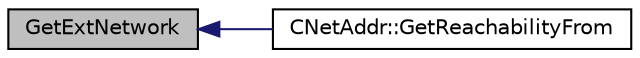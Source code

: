 digraph "GetExtNetwork"
{
  edge [fontname="Helvetica",fontsize="10",labelfontname="Helvetica",labelfontsize="10"];
  node [fontname="Helvetica",fontsize="10",shape=record];
  rankdir="LR";
  Node222 [label="GetExtNetwork",height=0.2,width=0.4,color="black", fillcolor="grey75", style="filled", fontcolor="black"];
  Node222 -> Node223 [dir="back",color="midnightblue",fontsize="10",style="solid",fontname="Helvetica"];
  Node223 [label="CNetAddr::GetReachabilityFrom",height=0.2,width=0.4,color="black", fillcolor="white", style="filled",URL="$d3/dc3/class_c_net_addr.html#aa68c7d6112b22759dcd280ddad30808f",tooltip="Calculates a metric for how reachable (*this) is from a given partner. "];
}
